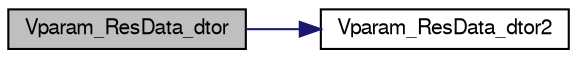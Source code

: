 digraph "Vparam_ResData_dtor"
{
  edge [fontname="FreeSans",fontsize="10",labelfontname="FreeSans",labelfontsize="10"];
  node [fontname="FreeSans",fontsize="10",shape=record];
  rankdir="LR";
  Node1 [label="Vparam_ResData_dtor",height=0.2,width=0.4,color="black", fillcolor="grey75", style="filled" fontcolor="black"];
  Node1 -> Node2 [color="midnightblue",fontsize="10",style="solid",fontname="FreeSans"];
  Node2 [label="Vparam_ResData_dtor2",height=0.2,width=0.4,color="black", fillcolor="white", style="filled",URL="$group___vparam.html#ga206cf552ad533634a56d277f92ae9336",tooltip="FORTRAN stub to destroy object."];
}
